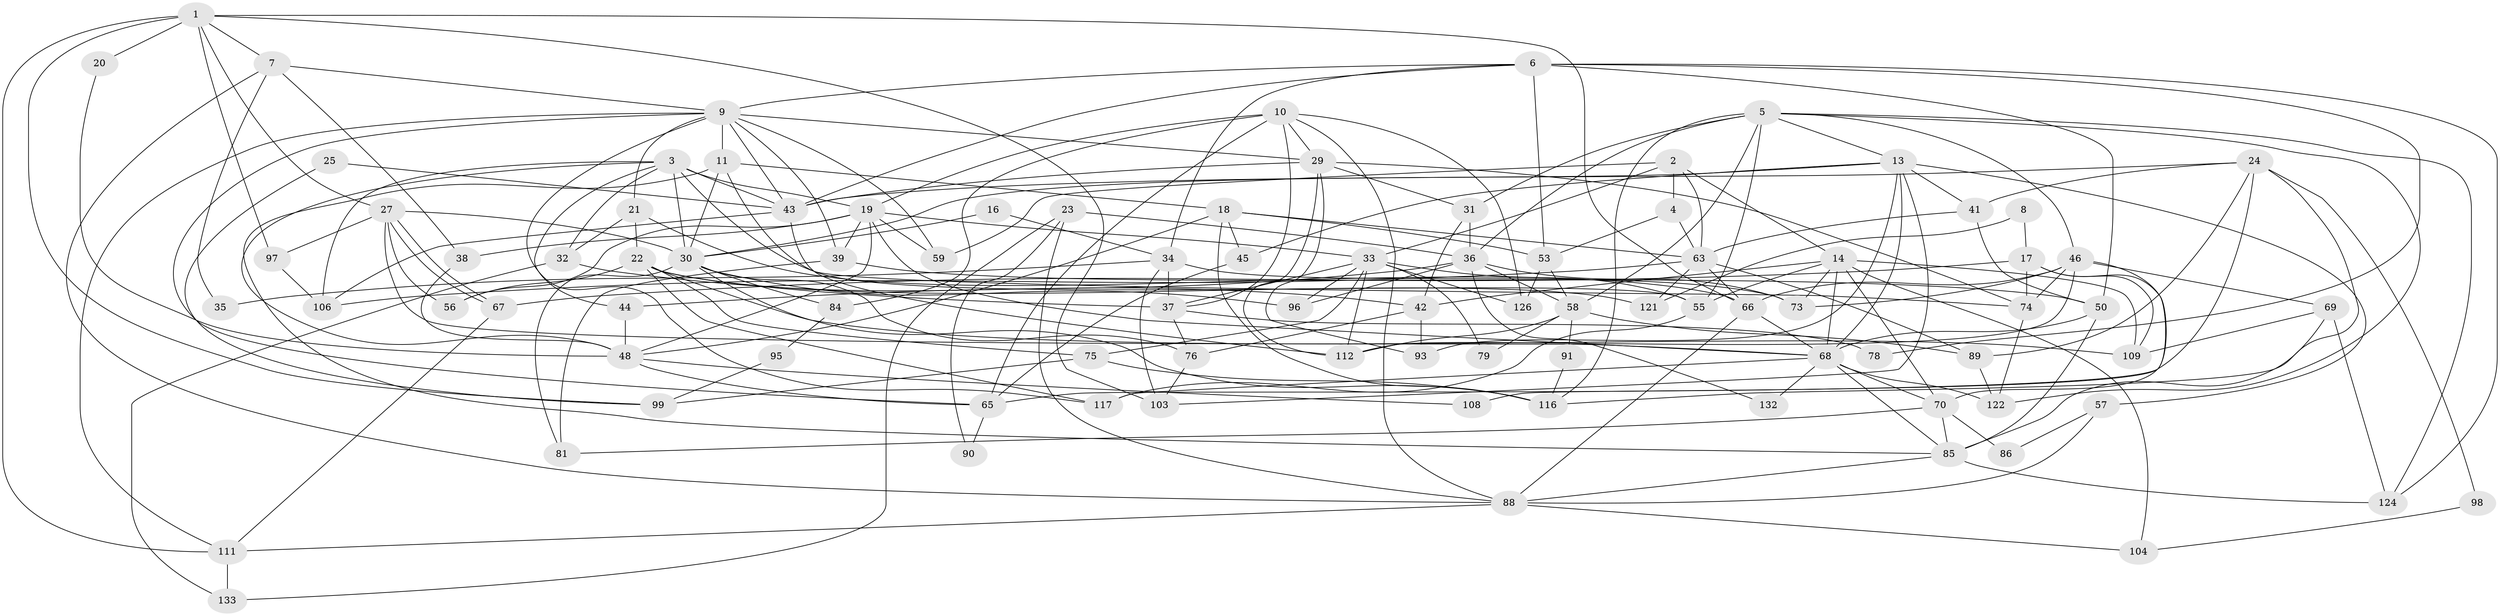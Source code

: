 // Generated by graph-tools (version 1.1) at 2025/52/02/27/25 19:52:08]
// undirected, 91 vertices, 221 edges
graph export_dot {
graph [start="1"]
  node [color=gray90,style=filled];
  1 [super="+120"];
  2 [super="+40"];
  3 [super="+15"];
  4;
  5 [super="+60"];
  6 [super="+12"];
  7 [super="+54"];
  8;
  9 [super="+47"];
  10 [super="+113"];
  11 [super="+87"];
  13 [super="+61"];
  14 [super="+62"];
  16;
  17;
  18 [super="+51"];
  19 [super="+28"];
  20;
  21 [super="+82"];
  22 [super="+100"];
  23 [super="+49"];
  24 [super="+26"];
  25;
  27 [super="+110"];
  29 [super="+71"];
  30 [super="+105"];
  31;
  32;
  33 [super="+125"];
  34 [super="+52"];
  35;
  36 [super="+119"];
  37 [super="+127"];
  38;
  39;
  41;
  42 [super="+118"];
  43 [super="+64"];
  44;
  45;
  46 [super="+72"];
  48 [super="+115"];
  50 [super="+114"];
  53 [super="+77"];
  55;
  56;
  57;
  58 [super="+102"];
  59;
  63 [super="+83"];
  65 [super="+107"];
  66;
  67;
  68 [super="+128"];
  69;
  70 [super="+101"];
  73;
  74 [super="+129"];
  75 [super="+80"];
  76;
  78;
  79;
  81;
  84;
  85 [super="+92"];
  86;
  88 [super="+94"];
  89;
  90;
  91;
  93;
  95;
  96;
  97;
  98;
  99;
  103;
  104;
  106;
  108;
  109;
  111 [super="+123"];
  112;
  116 [super="+130"];
  117;
  121;
  122;
  124 [super="+131"];
  126;
  132;
  133;
  1 -- 66;
  1 -- 20;
  1 -- 99;
  1 -- 97;
  1 -- 103;
  1 -- 111;
  1 -- 7;
  1 -- 27;
  2 -- 59;
  2 -- 4;
  2 -- 63;
  2 -- 33;
  2 -- 14;
  3 -- 30;
  3 -- 43 [weight=2];
  3 -- 106;
  3 -- 48;
  3 -- 32;
  3 -- 19;
  3 -- 44;
  3 -- 74;
  4 -- 63;
  4 -- 53;
  5 -- 58;
  5 -- 55;
  5 -- 36;
  5 -- 116;
  5 -- 122;
  5 -- 124;
  5 -- 13;
  5 -- 46;
  5 -- 31;
  6 -- 9;
  6 -- 43;
  6 -- 124;
  6 -- 78;
  6 -- 34;
  6 -- 53;
  6 -- 50;
  7 -- 38;
  7 -- 35;
  7 -- 9;
  7 -- 88;
  8 -- 17;
  8 -- 121;
  9 -- 21;
  9 -- 39;
  9 -- 117;
  9 -- 59;
  9 -- 29;
  9 -- 43;
  9 -- 111;
  9 -- 65;
  9 -- 11;
  10 -- 29;
  10 -- 126;
  10 -- 84;
  10 -- 19;
  10 -- 65;
  10 -- 88;
  10 -- 37;
  11 -- 85;
  11 -- 18;
  11 -- 30;
  11 -- 55;
  13 -- 93;
  13 -- 103;
  13 -- 41;
  13 -- 45;
  13 -- 30;
  13 -- 57;
  13 -- 68;
  14 -- 55;
  14 -- 42;
  14 -- 68;
  14 -- 104;
  14 -- 70;
  14 -- 73;
  14 -- 109;
  16 -- 34;
  16 -- 30;
  17 -- 109;
  17 -- 67;
  17 -- 74;
  17 -- 70;
  18 -- 63;
  18 -- 45;
  18 -- 48;
  18 -- 53;
  18 -- 116;
  19 -- 39;
  19 -- 38;
  19 -- 48;
  19 -- 56;
  19 -- 59;
  19 -- 33;
  19 -- 68;
  20 -- 48;
  21 -- 32;
  21 -- 66;
  21 -- 22 [weight=2];
  22 -- 117;
  22 -- 121;
  22 -- 56;
  22 -- 75;
  22 -- 109;
  22 -- 37;
  23 -- 133;
  23 -- 90;
  23 -- 36;
  23 -- 88;
  24 -- 41;
  24 -- 98;
  24 -- 65;
  24 -- 43;
  24 -- 89;
  24 -- 116;
  25 -- 99;
  25 -- 43;
  27 -- 67;
  27 -- 67;
  27 -- 68;
  27 -- 97;
  27 -- 56;
  27 -- 30;
  29 -- 74;
  29 -- 31;
  29 -- 112;
  29 -- 93;
  29 -- 43;
  30 -- 81;
  30 -- 96;
  30 -- 84;
  30 -- 116;
  30 -- 76;
  31 -- 36;
  31 -- 42;
  32 -- 42;
  32 -- 133;
  33 -- 112;
  33 -- 126;
  33 -- 79;
  33 -- 96;
  33 -- 75;
  33 -- 37;
  33 -- 55;
  34 -- 37;
  34 -- 103;
  34 -- 73;
  34 -- 35;
  36 -- 73;
  36 -- 96;
  36 -- 44;
  36 -- 58;
  36 -- 132;
  37 -- 78;
  37 -- 76;
  38 -- 48;
  39 -- 81;
  39 -- 50;
  41 -- 63;
  41 -- 50;
  42 -- 93;
  42 -- 76;
  43 -- 112;
  43 -- 106;
  44 -- 48;
  45 -- 65;
  46 -- 112;
  46 -- 69;
  46 -- 73;
  46 -- 108;
  46 -- 66;
  46 -- 74;
  48 -- 65;
  48 -- 108;
  50 -- 85 [weight=2];
  50 -- 68;
  53 -- 58;
  53 -- 126;
  55 -- 117;
  57 -- 86;
  57 -- 88;
  58 -- 89;
  58 -- 91;
  58 -- 112;
  58 -- 79;
  63 -- 66;
  63 -- 121;
  63 -- 89;
  63 -- 106;
  65 -- 90;
  66 -- 88;
  66 -- 68;
  67 -- 111;
  68 -- 132;
  68 -- 85;
  68 -- 70;
  68 -- 117;
  68 -- 122;
  69 -- 124;
  69 -- 109;
  69 -- 85;
  70 -- 86;
  70 -- 81;
  70 -- 85;
  74 -- 122;
  75 -- 99;
  75 -- 116;
  76 -- 103;
  84 -- 95;
  85 -- 124;
  85 -- 88;
  88 -- 111;
  88 -- 104;
  89 -- 122;
  91 -- 116;
  95 -- 99;
  97 -- 106;
  98 -- 104;
  111 -- 133;
}
